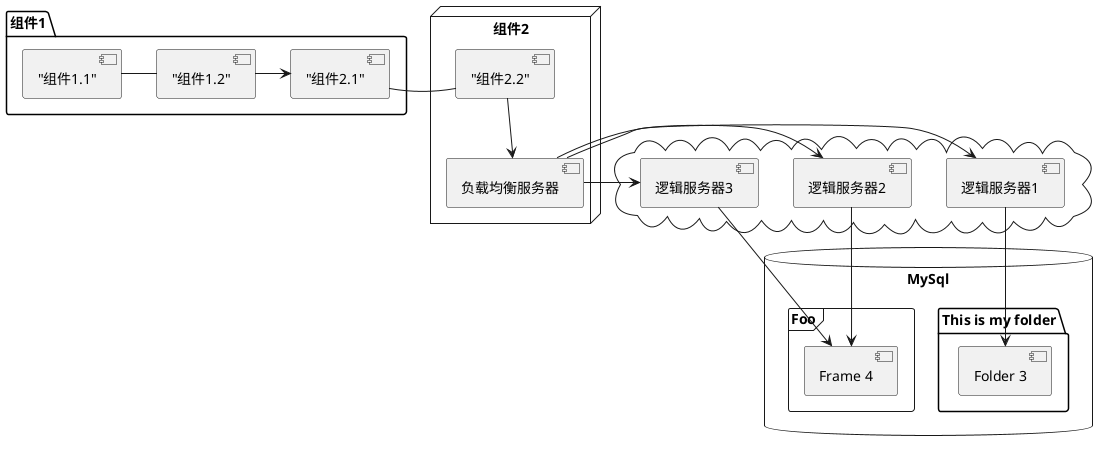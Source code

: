 @startuml

package "组件1" {
    ["组件1.1"] - ["组件1.2"]
    ["组件1.2"] -> ["组件2.1"]
}

node "组件2" {
    ["组件2.1"] - ["组件2.2"]
    ["组件2.2"] --> [负载均衡服务器]
}

cloud {
    [负载均衡服务器] -> [逻辑服务器1]
    [负载均衡服务器] -> [逻辑服务器2]
    [负载均衡服务器] -> [逻辑服务器3]
}

database "MySql" {
    folder "This is my folder" {
        [Folder 3]
    }

    frame "Foo" {
        [Frame 4]
    }
}

[逻辑服务器1] --> [Folder 3]
[逻辑服务器2] --> [Frame 4]
[逻辑服务器3] --> [Frame 4]

@enduml